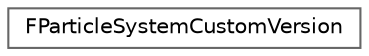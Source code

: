 digraph "Graphical Class Hierarchy"
{
 // INTERACTIVE_SVG=YES
 // LATEX_PDF_SIZE
  bgcolor="transparent";
  edge [fontname=Helvetica,fontsize=10,labelfontname=Helvetica,labelfontsize=10];
  node [fontname=Helvetica,fontsize=10,shape=box,height=0.2,width=0.4];
  rankdir="LR";
  Node0 [id="Node000000",label="FParticleSystemCustomVersion",height=0.2,width=0.4,color="grey40", fillcolor="white", style="filled",URL="$d5/d4e/structFParticleSystemCustomVersion.html",tooltip=" "];
}
